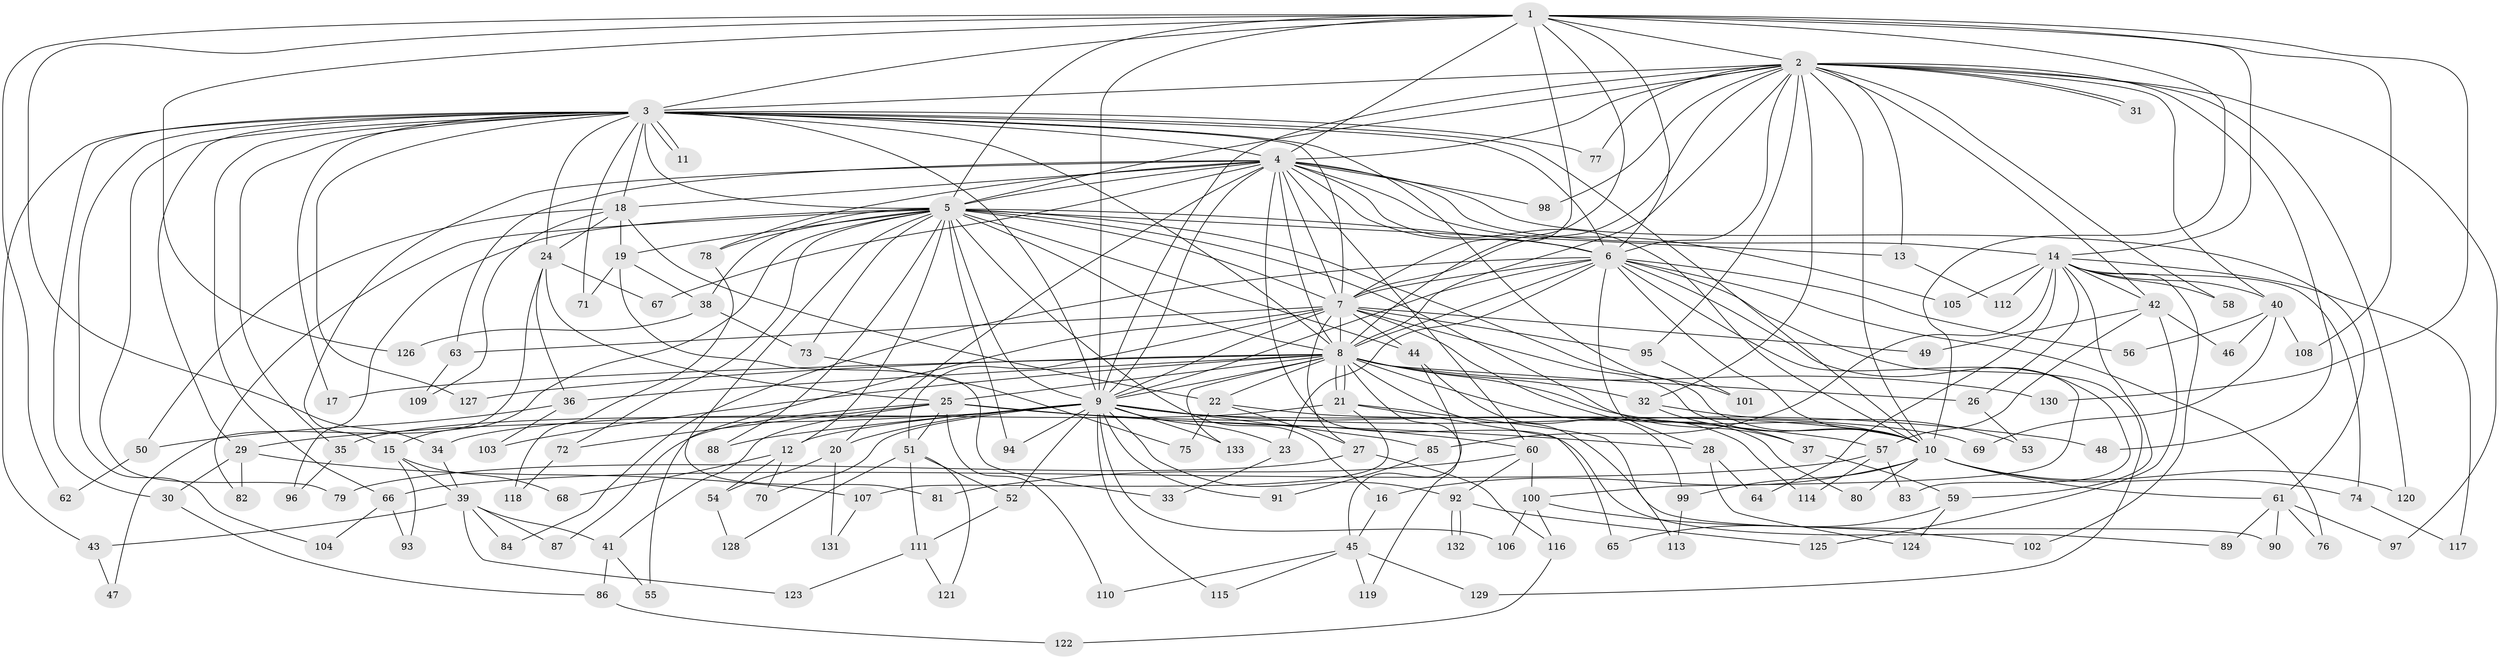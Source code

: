 // coarse degree distribution, {13: 0.021052631578947368, 18: 0.021052631578947368, 24: 0.010526315789473684, 34: 0.010526315789473684, 16: 0.010526315789473684, 21: 0.021052631578947368, 2: 0.43157894736842106, 6: 0.05263157894736842, 3: 0.17894736842105263, 14: 0.010526315789473684, 4: 0.08421052631578947, 7: 0.021052631578947368, 5: 0.08421052631578947, 8: 0.021052631578947368, 10: 0.010526315789473684, 1: 0.010526315789473684}
// Generated by graph-tools (version 1.1) at 2025/51/02/27/25 19:51:42]
// undirected, 133 vertices, 291 edges
graph export_dot {
graph [start="1"]
  node [color=gray90,style=filled];
  1;
  2;
  3;
  4;
  5;
  6;
  7;
  8;
  9;
  10;
  11;
  12;
  13;
  14;
  15;
  16;
  17;
  18;
  19;
  20;
  21;
  22;
  23;
  24;
  25;
  26;
  27;
  28;
  29;
  30;
  31;
  32;
  33;
  34;
  35;
  36;
  37;
  38;
  39;
  40;
  41;
  42;
  43;
  44;
  45;
  46;
  47;
  48;
  49;
  50;
  51;
  52;
  53;
  54;
  55;
  56;
  57;
  58;
  59;
  60;
  61;
  62;
  63;
  64;
  65;
  66;
  67;
  68;
  69;
  70;
  71;
  72;
  73;
  74;
  75;
  76;
  77;
  78;
  79;
  80;
  81;
  82;
  83;
  84;
  85;
  86;
  87;
  88;
  89;
  90;
  91;
  92;
  93;
  94;
  95;
  96;
  97;
  98;
  99;
  100;
  101;
  102;
  103;
  104;
  105;
  106;
  107;
  108;
  109;
  110;
  111;
  112;
  113;
  114;
  115;
  116;
  117;
  118;
  119;
  120;
  121;
  122;
  123;
  124;
  125;
  126;
  127;
  128;
  129;
  130;
  131;
  132;
  133;
  1 -- 2;
  1 -- 3;
  1 -- 4;
  1 -- 5;
  1 -- 6;
  1 -- 7;
  1 -- 8;
  1 -- 9;
  1 -- 10;
  1 -- 14;
  1 -- 34;
  1 -- 62;
  1 -- 108;
  1 -- 126;
  1 -- 130;
  2 -- 3;
  2 -- 4;
  2 -- 5;
  2 -- 6;
  2 -- 7;
  2 -- 8;
  2 -- 9;
  2 -- 10;
  2 -- 13;
  2 -- 31;
  2 -- 31;
  2 -- 32;
  2 -- 40;
  2 -- 42;
  2 -- 48;
  2 -- 58;
  2 -- 77;
  2 -- 95;
  2 -- 97;
  2 -- 98;
  2 -- 120;
  3 -- 4;
  3 -- 5;
  3 -- 6;
  3 -- 7;
  3 -- 8;
  3 -- 9;
  3 -- 10;
  3 -- 11;
  3 -- 11;
  3 -- 17;
  3 -- 18;
  3 -- 24;
  3 -- 29;
  3 -- 30;
  3 -- 35;
  3 -- 43;
  3 -- 66;
  3 -- 71;
  3 -- 77;
  3 -- 79;
  3 -- 101;
  3 -- 104;
  3 -- 127;
  4 -- 5;
  4 -- 6;
  4 -- 7;
  4 -- 8;
  4 -- 9;
  4 -- 10;
  4 -- 14;
  4 -- 15;
  4 -- 18;
  4 -- 20;
  4 -- 60;
  4 -- 61;
  4 -- 63;
  4 -- 67;
  4 -- 78;
  4 -- 89;
  4 -- 98;
  4 -- 105;
  5 -- 6;
  5 -- 7;
  5 -- 8;
  5 -- 9;
  5 -- 10;
  5 -- 12;
  5 -- 13;
  5 -- 15;
  5 -- 16;
  5 -- 19;
  5 -- 37;
  5 -- 38;
  5 -- 44;
  5 -- 72;
  5 -- 73;
  5 -- 78;
  5 -- 81;
  5 -- 82;
  5 -- 88;
  5 -- 94;
  5 -- 96;
  6 -- 7;
  6 -- 8;
  6 -- 9;
  6 -- 10;
  6 -- 23;
  6 -- 28;
  6 -- 56;
  6 -- 76;
  6 -- 83;
  6 -- 84;
  6 -- 100;
  6 -- 129;
  7 -- 8;
  7 -- 9;
  7 -- 10;
  7 -- 27;
  7 -- 44;
  7 -- 49;
  7 -- 51;
  7 -- 55;
  7 -- 63;
  7 -- 80;
  7 -- 95;
  8 -- 9;
  8 -- 10;
  8 -- 17;
  8 -- 21;
  8 -- 21;
  8 -- 22;
  8 -- 25;
  8 -- 26;
  8 -- 32;
  8 -- 36;
  8 -- 103;
  8 -- 113;
  8 -- 114;
  8 -- 119;
  8 -- 127;
  8 -- 130;
  8 -- 133;
  9 -- 10;
  9 -- 12;
  9 -- 20;
  9 -- 23;
  9 -- 29;
  9 -- 35;
  9 -- 48;
  9 -- 52;
  9 -- 70;
  9 -- 85;
  9 -- 88;
  9 -- 91;
  9 -- 92;
  9 -- 94;
  9 -- 106;
  9 -- 115;
  9 -- 133;
  10 -- 16;
  10 -- 61;
  10 -- 74;
  10 -- 80;
  10 -- 99;
  10 -- 120;
  12 -- 54;
  12 -- 68;
  12 -- 70;
  13 -- 112;
  14 -- 26;
  14 -- 40;
  14 -- 42;
  14 -- 58;
  14 -- 59;
  14 -- 64;
  14 -- 74;
  14 -- 85;
  14 -- 102;
  14 -- 105;
  14 -- 112;
  14 -- 117;
  15 -- 39;
  15 -- 68;
  15 -- 93;
  16 -- 45;
  18 -- 19;
  18 -- 22;
  18 -- 24;
  18 -- 50;
  18 -- 109;
  19 -- 33;
  19 -- 38;
  19 -- 71;
  20 -- 54;
  20 -- 131;
  21 -- 34;
  21 -- 65;
  21 -- 90;
  21 -- 107;
  22 -- 27;
  22 -- 69;
  22 -- 75;
  23 -- 33;
  24 -- 25;
  24 -- 36;
  24 -- 47;
  24 -- 67;
  25 -- 28;
  25 -- 41;
  25 -- 51;
  25 -- 57;
  25 -- 60;
  25 -- 72;
  25 -- 87;
  25 -- 110;
  26 -- 53;
  27 -- 79;
  27 -- 116;
  28 -- 64;
  28 -- 124;
  29 -- 30;
  29 -- 82;
  29 -- 107;
  30 -- 86;
  32 -- 37;
  32 -- 53;
  34 -- 39;
  35 -- 96;
  36 -- 50;
  36 -- 103;
  37 -- 59;
  38 -- 73;
  38 -- 126;
  39 -- 41;
  39 -- 43;
  39 -- 84;
  39 -- 87;
  39 -- 123;
  40 -- 46;
  40 -- 56;
  40 -- 69;
  40 -- 108;
  41 -- 55;
  41 -- 86;
  42 -- 46;
  42 -- 49;
  42 -- 57;
  42 -- 125;
  43 -- 47;
  44 -- 45;
  44 -- 99;
  45 -- 110;
  45 -- 115;
  45 -- 119;
  45 -- 129;
  50 -- 62;
  51 -- 52;
  51 -- 111;
  51 -- 121;
  51 -- 128;
  52 -- 111;
  54 -- 128;
  57 -- 66;
  57 -- 83;
  57 -- 114;
  59 -- 65;
  59 -- 124;
  60 -- 81;
  60 -- 92;
  60 -- 100;
  61 -- 76;
  61 -- 89;
  61 -- 90;
  61 -- 97;
  63 -- 109;
  66 -- 93;
  66 -- 104;
  72 -- 118;
  73 -- 75;
  74 -- 117;
  78 -- 118;
  85 -- 91;
  86 -- 122;
  92 -- 125;
  92 -- 132;
  92 -- 132;
  95 -- 101;
  99 -- 113;
  100 -- 102;
  100 -- 106;
  100 -- 116;
  107 -- 131;
  111 -- 121;
  111 -- 123;
  116 -- 122;
}
